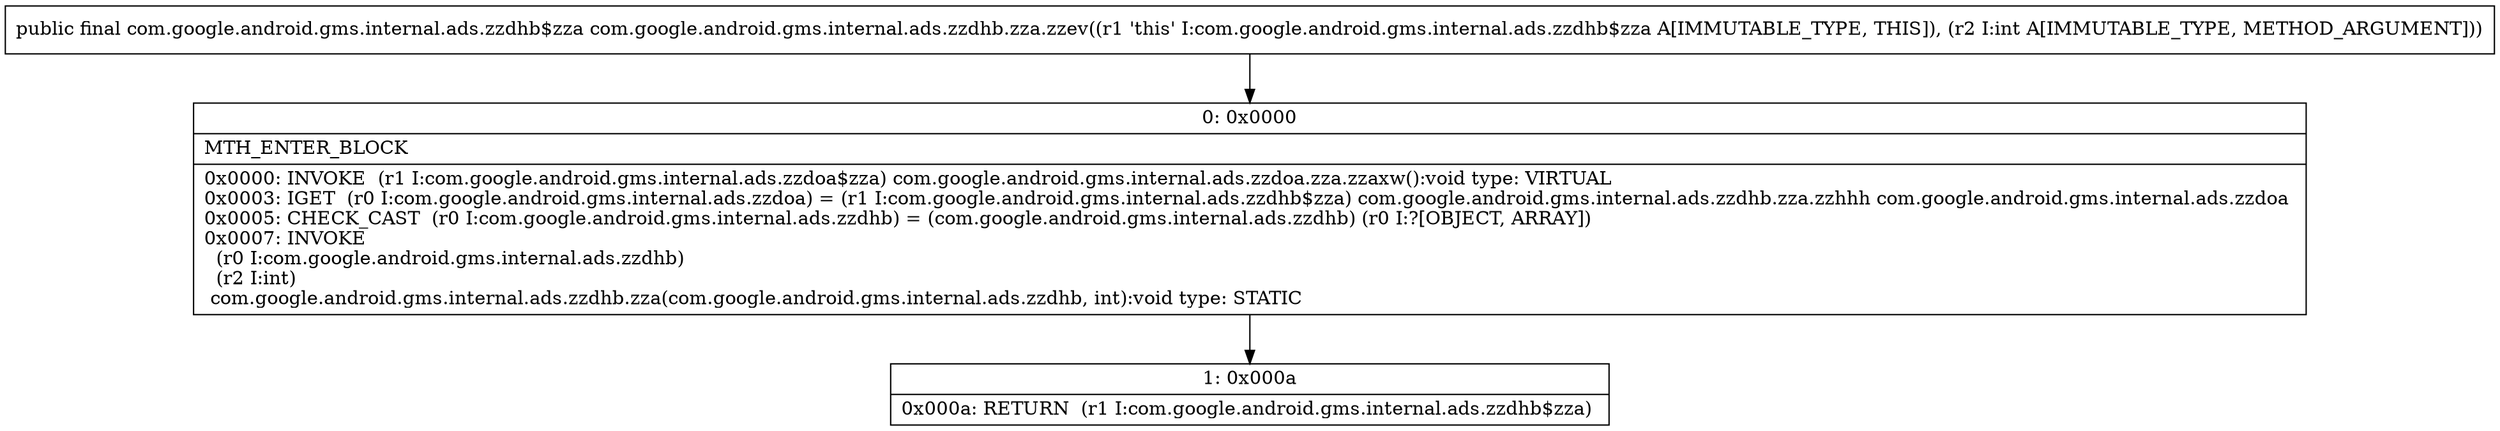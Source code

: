 digraph "CFG forcom.google.android.gms.internal.ads.zzdhb.zza.zzev(I)Lcom\/google\/android\/gms\/internal\/ads\/zzdhb$zza;" {
Node_0 [shape=record,label="{0\:\ 0x0000|MTH_ENTER_BLOCK\l|0x0000: INVOKE  (r1 I:com.google.android.gms.internal.ads.zzdoa$zza) com.google.android.gms.internal.ads.zzdoa.zza.zzaxw():void type: VIRTUAL \l0x0003: IGET  (r0 I:com.google.android.gms.internal.ads.zzdoa) = (r1 I:com.google.android.gms.internal.ads.zzdhb$zza) com.google.android.gms.internal.ads.zzdhb.zza.zzhhh com.google.android.gms.internal.ads.zzdoa \l0x0005: CHECK_CAST  (r0 I:com.google.android.gms.internal.ads.zzdhb) = (com.google.android.gms.internal.ads.zzdhb) (r0 I:?[OBJECT, ARRAY]) \l0x0007: INVOKE  \l  (r0 I:com.google.android.gms.internal.ads.zzdhb)\l  (r2 I:int)\l com.google.android.gms.internal.ads.zzdhb.zza(com.google.android.gms.internal.ads.zzdhb, int):void type: STATIC \l}"];
Node_1 [shape=record,label="{1\:\ 0x000a|0x000a: RETURN  (r1 I:com.google.android.gms.internal.ads.zzdhb$zza) \l}"];
MethodNode[shape=record,label="{public final com.google.android.gms.internal.ads.zzdhb$zza com.google.android.gms.internal.ads.zzdhb.zza.zzev((r1 'this' I:com.google.android.gms.internal.ads.zzdhb$zza A[IMMUTABLE_TYPE, THIS]), (r2 I:int A[IMMUTABLE_TYPE, METHOD_ARGUMENT])) }"];
MethodNode -> Node_0;
Node_0 -> Node_1;
}


